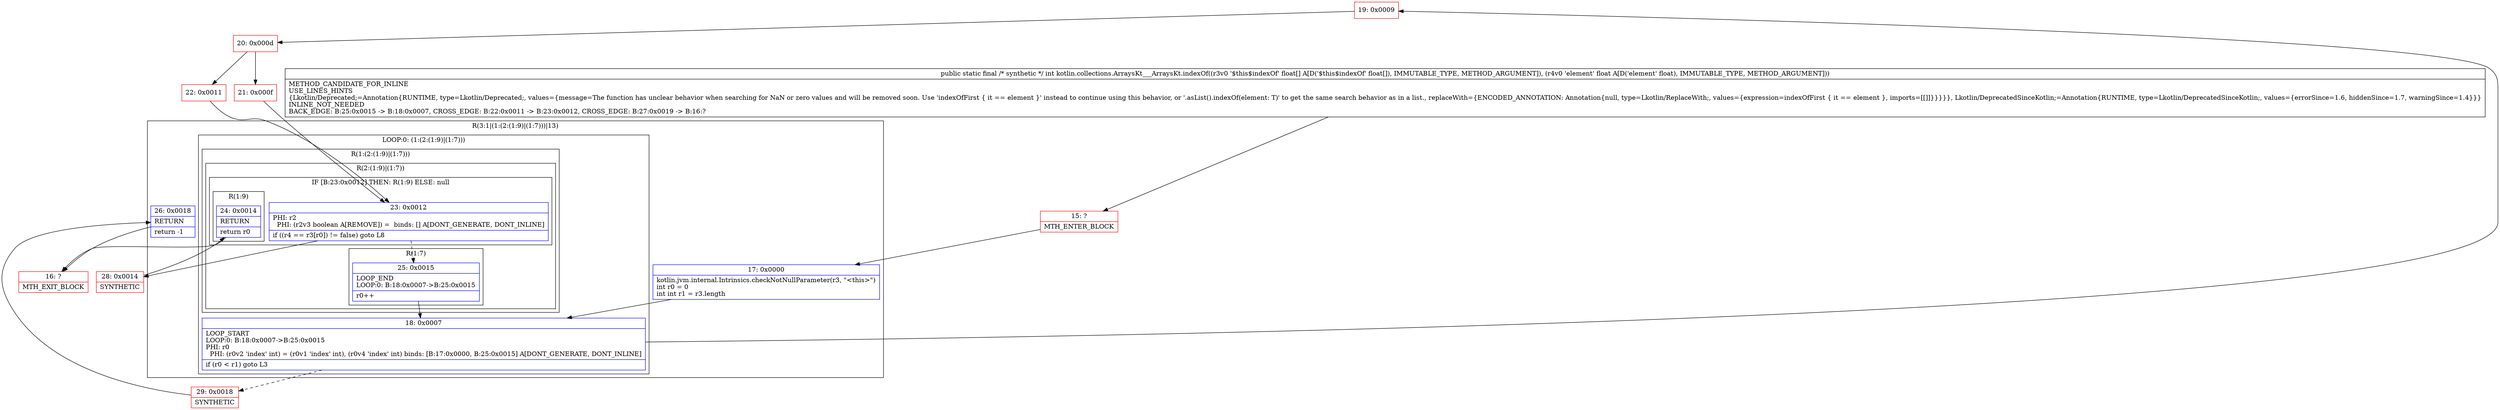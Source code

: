 digraph "CFG forkotlin.collections.ArraysKt___ArraysKt.indexOf([FF)I" {
subgraph cluster_Region_1180202834 {
label = "R(3:1|(1:(2:(1:9)|(1:7)))|13)";
node [shape=record,color=blue];
Node_17 [shape=record,label="{17\:\ 0x0000|kotlin.jvm.internal.Intrinsics.checkNotNullParameter(r3, \"\<this\>\")\lint r0 = 0\lint int r1 = r3.length\l}"];
subgraph cluster_LoopRegion_116270690 {
label = "LOOP:0: (1:(2:(1:9)|(1:7)))";
node [shape=record,color=blue];
Node_18 [shape=record,label="{18\:\ 0x0007|LOOP_START\lLOOP:0: B:18:0x0007\-\>B:25:0x0015\lPHI: r0 \l  PHI: (r0v2 'index' int) = (r0v1 'index' int), (r0v4 'index' int) binds: [B:17:0x0000, B:25:0x0015] A[DONT_GENERATE, DONT_INLINE]\l|if (r0 \< r1) goto L3\l}"];
subgraph cluster_Region_1032853539 {
label = "R(1:(2:(1:9)|(1:7)))";
node [shape=record,color=blue];
subgraph cluster_Region_1800737757 {
label = "R(2:(1:9)|(1:7))";
node [shape=record,color=blue];
subgraph cluster_IfRegion_1406430841 {
label = "IF [B:23:0x0012] THEN: R(1:9) ELSE: null";
node [shape=record,color=blue];
Node_23 [shape=record,label="{23\:\ 0x0012|PHI: r2 \l  PHI: (r2v3 boolean A[REMOVE]) =  binds: [] A[DONT_GENERATE, DONT_INLINE]\l|if ((r4 == r3[r0]) != false) goto L8\l}"];
subgraph cluster_Region_1454600630 {
label = "R(1:9)";
node [shape=record,color=blue];
Node_24 [shape=record,label="{24\:\ 0x0014|RETURN\l|return r0\l}"];
}
}
subgraph cluster_Region_1441141308 {
label = "R(1:7)";
node [shape=record,color=blue];
Node_25 [shape=record,label="{25\:\ 0x0015|LOOP_END\lLOOP:0: B:18:0x0007\-\>B:25:0x0015\l|r0++\l}"];
}
}
}
}
Node_26 [shape=record,label="{26\:\ 0x0018|RETURN\l|return \-1\l}"];
}
Node_15 [shape=record,color=red,label="{15\:\ ?|MTH_ENTER_BLOCK\l}"];
Node_19 [shape=record,color=red,label="{19\:\ 0x0009}"];
Node_20 [shape=record,color=red,label="{20\:\ 0x000d}"];
Node_21 [shape=record,color=red,label="{21\:\ 0x000f}"];
Node_28 [shape=record,color=red,label="{28\:\ 0x0014|SYNTHETIC\l}"];
Node_16 [shape=record,color=red,label="{16\:\ ?|MTH_EXIT_BLOCK\l}"];
Node_22 [shape=record,color=red,label="{22\:\ 0x0011}"];
Node_29 [shape=record,color=red,label="{29\:\ 0x0018|SYNTHETIC\l}"];
MethodNode[shape=record,label="{public static final \/* synthetic *\/ int kotlin.collections.ArraysKt___ArraysKt.indexOf((r3v0 '$this$indexOf' float[] A[D('$this$indexOf' float[]), IMMUTABLE_TYPE, METHOD_ARGUMENT]), (r4v0 'element' float A[D('element' float), IMMUTABLE_TYPE, METHOD_ARGUMENT]))  | METHOD_CANDIDATE_FOR_INLINE\lUSE_LINES_HINTS\l\{Lkotlin\/Deprecated;=Annotation\{RUNTIME, type=Lkotlin\/Deprecated;, values=\{message=The function has unclear behavior when searching for NaN or zero values and will be removed soon. Use 'indexOfFirst \{ it == element \}' instead to continue using this behavior, or '.asList().indexOf(element: T)' to get the same search behavior as in a list., replaceWith=\{ENCODED_ANNOTATION: Annotation\{null, type=Lkotlin\/ReplaceWith;, values=\{expression=indexOfFirst \{ it == element \}, imports=[[]]\}\}\}\}\}, Lkotlin\/DeprecatedSinceKotlin;=Annotation\{RUNTIME, type=Lkotlin\/DeprecatedSinceKotlin;, values=\{errorSince=1.6, hiddenSince=1.7, warningSince=1.4\}\}\}\lINLINE_NOT_NEEDED\lBACK_EDGE: B:25:0x0015 \-\> B:18:0x0007, CROSS_EDGE: B:22:0x0011 \-\> B:23:0x0012, CROSS_EDGE: B:27:0x0019 \-\> B:16:?\l}"];
MethodNode -> Node_15;Node_17 -> Node_18;
Node_18 -> Node_19;
Node_18 -> Node_29[style=dashed];
Node_23 -> Node_25[style=dashed];
Node_23 -> Node_28;
Node_24 -> Node_16;
Node_25 -> Node_18;
Node_26 -> Node_16;
Node_15 -> Node_17;
Node_19 -> Node_20;
Node_20 -> Node_21;
Node_20 -> Node_22;
Node_21 -> Node_23;
Node_28 -> Node_24;
Node_22 -> Node_23;
Node_29 -> Node_26;
}


